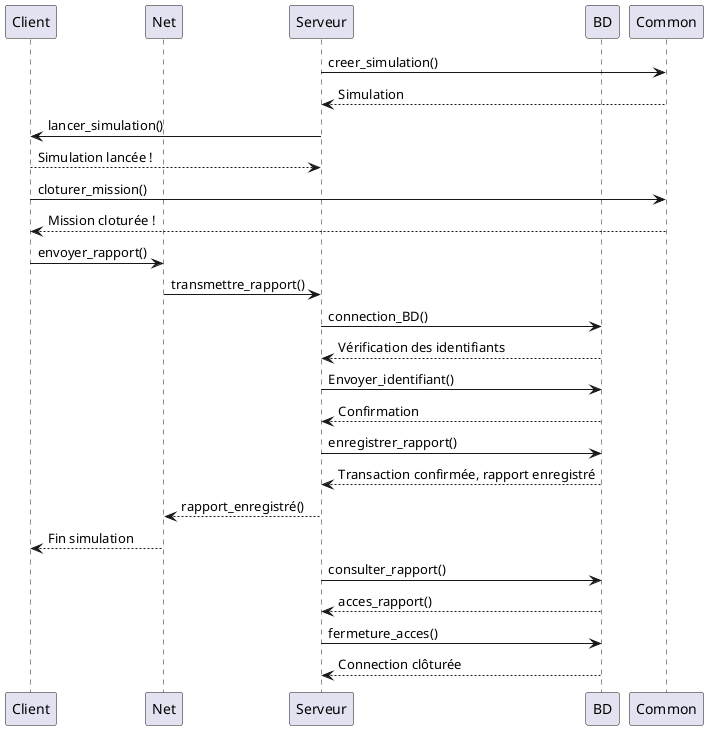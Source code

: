 @startuml
participant Client
participant Net
participant Serveur
participant BD
participant Common

Serveur -> Common: creer_simulation()
Common --> Serveur: Simulation

Serveur -> Client: lancer_simulation()
Client --> Serveur: Simulation lancée !

Client -> Common : cloturer_mission()
Common --> Client : Mission cloturée !

Client -> Net: envoyer_rapport()
Net -> Serveur: transmettre_rapport()
Serveur -> BD: connection_BD()
BD --> Serveur: Vérification des identifiants
Serveur -> BD: Envoyer_identifiant()
BD --> Serveur: Confirmation
Serveur -> BD: enregistrer_rapport()
BD --> Serveur: Transaction confirmée, rapport enregistré
Serveur --> Net: rapport_enregistré()
Net --> Client: Fin simulation

Serveur -> BD: consulter_rapport()
BD --> Serveur: acces_rapport()
Serveur -> BD: fermeture_acces()
BD --> Serveur: Connection clôturée
@enduml